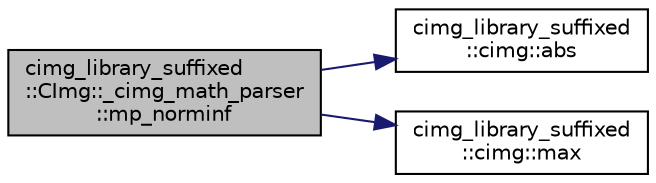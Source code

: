 digraph "cimg_library_suffixed::CImg::_cimg_math_parser::mp_norminf"
{
  edge [fontname="Helvetica",fontsize="10",labelfontname="Helvetica",labelfontsize="10"];
  node [fontname="Helvetica",fontsize="10",shape=record];
  rankdir="LR";
  Node900 [label="cimg_library_suffixed\l::CImg::_cimg_math_parser\l::mp_norminf",height=0.2,width=0.4,color="black", fillcolor="grey75", style="filled", fontcolor="black"];
  Node900 -> Node901 [color="midnightblue",fontsize="10",style="solid",fontname="Helvetica"];
  Node901 [label="cimg_library_suffixed\l::cimg::abs",height=0.2,width=0.4,color="black", fillcolor="white", style="filled",URL="$namespacecimg__library__suffixed_1_1cimg.html#a0852e9ad458e82d2c003844cd92bdb8a",tooltip="Return absolute value of a value. "];
  Node900 -> Node902 [color="midnightblue",fontsize="10",style="solid",fontname="Helvetica"];
  Node902 [label="cimg_library_suffixed\l::cimg::max",height=0.2,width=0.4,color="black", fillcolor="white", style="filled",URL="$namespacecimg__library__suffixed_1_1cimg.html#a4b4cabc621d732787bca13016ea8026a",tooltip="Return the maximum between four values. "];
}
